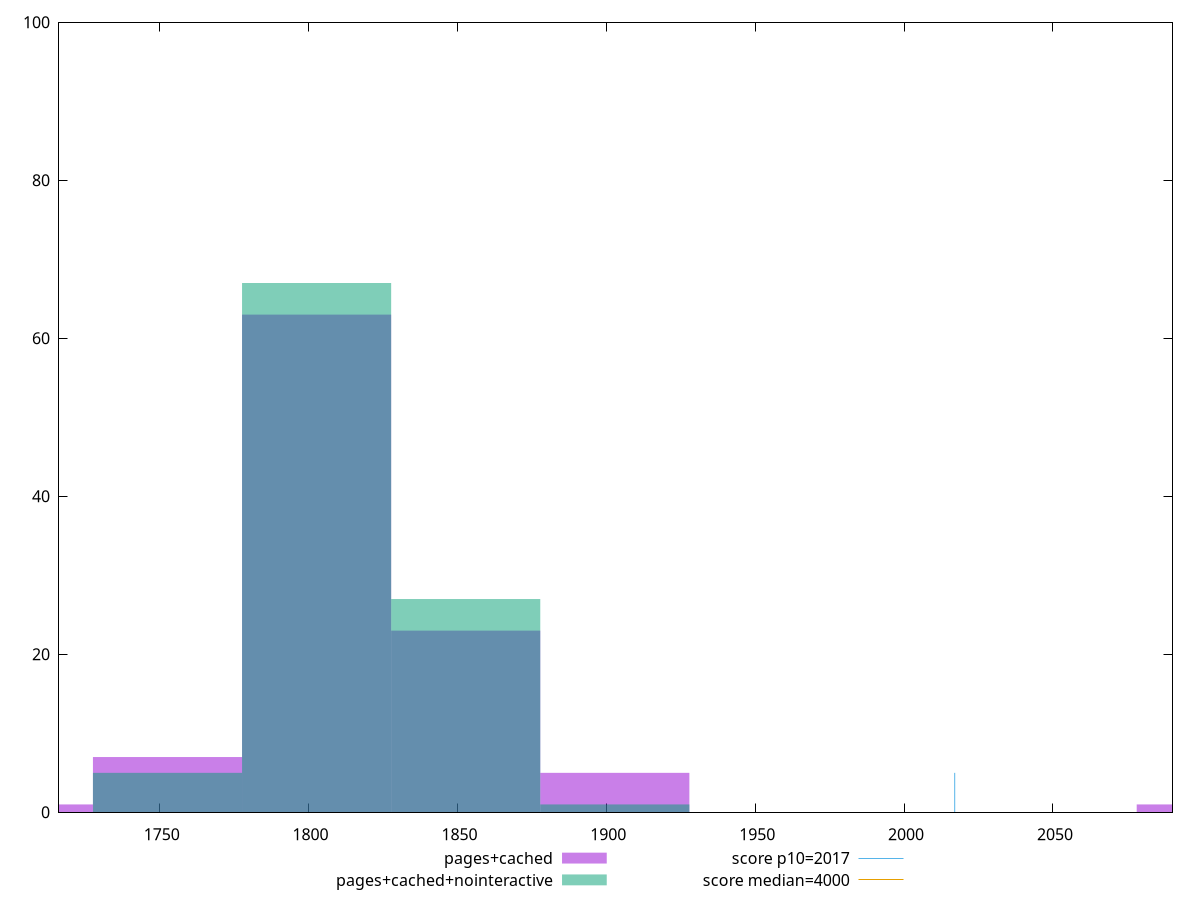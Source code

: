 reset

$pagesCached <<EOF
1702.557215289217 1
2103.1589130043267 1
1802.7076397179944 63
1852.7828519323832 23
1902.858064146772 5
1752.6324275036056 7
EOF

$pagesCachedNointeractive <<EOF
1852.7828519323832 27
1802.7076397179944 67
1902.858064146772 1
1752.6324275036056 5
EOF

set key outside below
set boxwidth 50.075212214388735
set xrange [1716.1960000000008:2090.1399999999826]
set yrange [0:100]
set style fill transparent solid 0.5 noborder

set parametric
set terminal svg size 640, 500 enhanced background rgb 'white'
set output "report_00007_2020-12-11T15:55:29.892Z/mainthread-work-breakdown/comparison/histogram/2_vs_3.svg"

plot $pagesCached title "pages+cached" with boxes, \
     $pagesCachedNointeractive title "pages+cached+nointeractive" with boxes, \
     2017,t title "score p10=2017", \
     4000,t title "score median=4000"

reset
